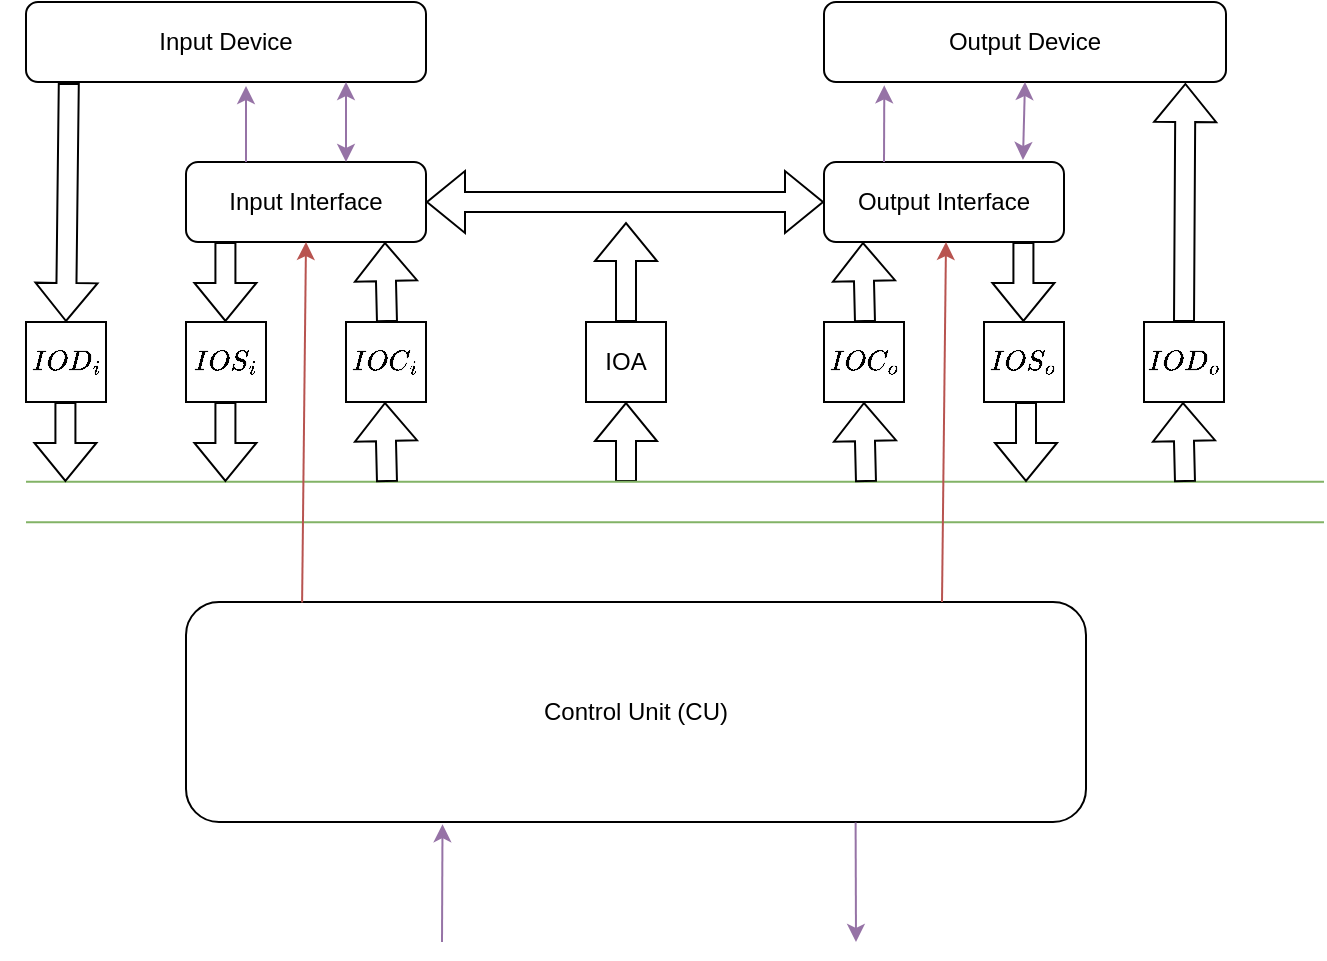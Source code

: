 <mxfile version="24.8.3">
  <diagram name="Page-1" id="qgboC0yW0NJ7pntvo6_7">
    <mxGraphModel dx="988" dy="521" grid="1" gridSize="10" guides="1" tooltips="1" connect="1" arrows="1" fold="1" page="1" pageScale="1" pageWidth="1169" pageHeight="827" math="1" shadow="0">
      <root>
        <mxCell id="0" />
        <mxCell id="1" parent="0" />
        <mxCell id="w4ypoUHhYFHXSaaBUVkP-3" value="IOA" style="rounded=0;whiteSpace=wrap;html=1;" parent="1" vertex="1">
          <mxGeometry x="800" y="320" width="40" height="40" as="geometry" />
        </mxCell>
        <mxCell id="w4ypoUHhYFHXSaaBUVkP-5" value="" style="shape=flexArrow;endArrow=classic;html=1;rounded=0;entryX=0.5;entryY=1;entryDx=0;entryDy=0;" parent="1" target="w4ypoUHhYFHXSaaBUVkP-3" edge="1">
          <mxGeometry width="50" height="50" relative="1" as="geometry">
            <mxPoint x="820" y="400" as="sourcePoint" />
            <mxPoint x="610" y="450" as="targetPoint" />
          </mxGeometry>
        </mxCell>
        <mxCell id="w4ypoUHhYFHXSaaBUVkP-6" value="" style="shape=flexArrow;endArrow=classic;html=1;rounded=0;exitX=0.5;exitY=0;exitDx=0;exitDy=0;" parent="1" source="w4ypoUHhYFHXSaaBUVkP-3" edge="1">
          <mxGeometry width="50" height="50" relative="1" as="geometry">
            <mxPoint x="560" y="500" as="sourcePoint" />
            <mxPoint x="820" y="270" as="targetPoint" />
          </mxGeometry>
        </mxCell>
        <mxCell id="w4ypoUHhYFHXSaaBUVkP-34" value="" style="shape=link;html=1;rounded=0;width=20.286;fillColor=#d5e8d4;strokeColor=#82b366;shadow=0;flowAnimation=0;targetPerimeterSpacing=6;sourcePerimeterSpacing=6;endSize=10;startSize=10;" parent="1" edge="1">
          <mxGeometry width="100" relative="1" as="geometry">
            <mxPoint x="520" y="410" as="sourcePoint" />
            <mxPoint x="1169" y="410" as="targetPoint" />
          </mxGeometry>
        </mxCell>
        <mxCell id="w4ypoUHhYFHXSaaBUVkP-38" value="Control Unit (CU)" style="rounded=1;whiteSpace=wrap;html=1;" parent="1" vertex="1">
          <mxGeometry x="600" y="460" width="450" height="110" as="geometry" />
        </mxCell>
        <mxCell id="w4ypoUHhYFHXSaaBUVkP-58" value="" style="endArrow=classic;html=1;rounded=0;entryX=0.285;entryY=1.01;entryDx=0;entryDy=0;entryPerimeter=0;fillColor=#e1d5e7;strokeColor=#9673a6;" parent="1" target="w4ypoUHhYFHXSaaBUVkP-38" edge="1">
          <mxGeometry width="50" height="50" relative="1" as="geometry">
            <mxPoint x="728" y="630" as="sourcePoint" />
            <mxPoint x="801" y="210" as="targetPoint" />
          </mxGeometry>
        </mxCell>
        <mxCell id="w4ypoUHhYFHXSaaBUVkP-59" value="" style="endArrow=classic;html=1;rounded=0;fillColor=#e1d5e7;strokeColor=#9673a6;exitX=0.744;exitY=1.002;exitDx=0;exitDy=0;exitPerimeter=0;" parent="1" source="w4ypoUHhYFHXSaaBUVkP-38" edge="1">
          <mxGeometry width="50" height="50" relative="1" as="geometry">
            <mxPoint x="771" y="390" as="sourcePoint" />
            <mxPoint x="935" y="630" as="targetPoint" />
          </mxGeometry>
        </mxCell>
        <mxCell id="52XWabdc6ym4Zlq44dFy-5" value="$$IOS_{i}$$" style="rounded=0;whiteSpace=wrap;html=1;" vertex="1" parent="1">
          <mxGeometry x="600" y="320" width="40" height="40" as="geometry" />
        </mxCell>
        <mxCell id="52XWabdc6ym4Zlq44dFy-6" value="$$IOD_{i}$$" style="rounded=0;whiteSpace=wrap;html=1;" vertex="1" parent="1">
          <mxGeometry x="520" y="320" width="40" height="40" as="geometry" />
        </mxCell>
        <mxCell id="52XWabdc6ym4Zlq44dFy-7" value="$$IOC_{i}$$" style="rounded=0;whiteSpace=wrap;html=1;" vertex="1" parent="1">
          <mxGeometry x="680" y="320" width="40" height="40" as="geometry" />
        </mxCell>
        <mxCell id="52XWabdc6ym4Zlq44dFy-8" value="$$IOS_{o}$$" style="rounded=0;whiteSpace=wrap;html=1;" vertex="1" parent="1">
          <mxGeometry x="999" y="320" width="40" height="40" as="geometry" />
        </mxCell>
        <mxCell id="52XWabdc6ym4Zlq44dFy-9" value="$$IOD_{o}$$" style="rounded=0;whiteSpace=wrap;html=1;" vertex="1" parent="1">
          <mxGeometry x="1079" y="320" width="40" height="40" as="geometry" />
        </mxCell>
        <mxCell id="52XWabdc6ym4Zlq44dFy-10" value="$$IOC_{o}$$" style="rounded=0;whiteSpace=wrap;html=1;" vertex="1" parent="1">
          <mxGeometry x="919" y="320" width="40" height="40" as="geometry" />
        </mxCell>
        <mxCell id="52XWabdc6ym4Zlq44dFy-11" value="Output Interface" style="rounded=1;whiteSpace=wrap;html=1;" vertex="1" parent="1">
          <mxGeometry x="919" y="240" width="120" height="40" as="geometry" />
        </mxCell>
        <mxCell id="52XWabdc6ym4Zlq44dFy-12" value="Input Interface" style="rounded=1;whiteSpace=wrap;html=1;" vertex="1" parent="1">
          <mxGeometry x="600" y="240" width="120" height="40" as="geometry" />
        </mxCell>
        <mxCell id="52XWabdc6ym4Zlq44dFy-13" value="Output Device" style="rounded=1;whiteSpace=wrap;html=1;" vertex="1" parent="1">
          <mxGeometry x="919" y="160" width="201" height="40" as="geometry" />
        </mxCell>
        <mxCell id="52XWabdc6ym4Zlq44dFy-14" value="Input Device" style="rounded=1;whiteSpace=wrap;html=1;" vertex="1" parent="1">
          <mxGeometry x="520" y="160" width="200" height="40" as="geometry" />
        </mxCell>
        <mxCell id="52XWabdc6ym4Zlq44dFy-15" value="" style="shape=flexArrow;endArrow=classic;startArrow=classic;html=1;rounded=0;exitX=1;exitY=0.5;exitDx=0;exitDy=0;entryX=0;entryY=0.5;entryDx=0;entryDy=0;" edge="1" parent="1" source="52XWabdc6ym4Zlq44dFy-12" target="52XWabdc6ym4Zlq44dFy-11">
          <mxGeometry width="100" height="100" relative="1" as="geometry">
            <mxPoint x="990" y="410" as="sourcePoint" />
            <mxPoint x="1090" y="310" as="targetPoint" />
          </mxGeometry>
        </mxCell>
        <mxCell id="52XWabdc6ym4Zlq44dFy-16" value="" style="shape=flexArrow;endArrow=classic;html=1;rounded=0;exitX=0.5;exitY=0;exitDx=0;exitDy=0;entryX=0.899;entryY=1.012;entryDx=0;entryDy=0;entryPerimeter=0;" edge="1" parent="1" source="52XWabdc6ym4Zlq44dFy-9" target="52XWabdc6ym4Zlq44dFy-13">
          <mxGeometry width="50" height="50" relative="1" as="geometry">
            <mxPoint x="1020" y="380" as="sourcePoint" />
            <mxPoint x="1070" y="330" as="targetPoint" />
          </mxGeometry>
        </mxCell>
        <mxCell id="52XWabdc6ym4Zlq44dFy-17" value="" style="shape=flexArrow;endArrow=classic;html=1;rounded=0;exitX=0.107;exitY=1.012;exitDx=0;exitDy=0;exitPerimeter=0;entryX=0.5;entryY=0;entryDx=0;entryDy=0;" edge="1" parent="1" source="52XWabdc6ym4Zlq44dFy-14" target="52XWabdc6ym4Zlq44dFy-6">
          <mxGeometry width="50" height="50" relative="1" as="geometry">
            <mxPoint x="1020" y="380" as="sourcePoint" />
            <mxPoint x="1070" y="330" as="targetPoint" />
          </mxGeometry>
        </mxCell>
        <mxCell id="52XWabdc6ym4Zlq44dFy-18" value="" style="shape=flexArrow;endArrow=classic;html=1;rounded=0;entryX=0.5;entryY=1;entryDx=0;entryDy=0;" edge="1" parent="1" target="52XWabdc6ym4Zlq44dFy-10">
          <mxGeometry width="50" height="50" relative="1" as="geometry">
            <mxPoint x="940" y="400" as="sourcePoint" />
            <mxPoint x="1050" y="340" as="targetPoint" />
          </mxGeometry>
        </mxCell>
        <mxCell id="52XWabdc6ym4Zlq44dFy-19" value="" style="shape=flexArrow;endArrow=classic;html=1;rounded=0;entryX=0.5;entryY=1;entryDx=0;entryDy=0;" edge="1" parent="1">
          <mxGeometry width="50" height="50" relative="1" as="geometry">
            <mxPoint x="700.5" y="400" as="sourcePoint" />
            <mxPoint x="699.5" y="360" as="targetPoint" />
          </mxGeometry>
        </mxCell>
        <mxCell id="52XWabdc6ym4Zlq44dFy-20" value="" style="shape=flexArrow;endArrow=classic;html=1;rounded=0;entryX=0.5;entryY=1;entryDx=0;entryDy=0;" edge="1" parent="1">
          <mxGeometry width="50" height="50" relative="1" as="geometry">
            <mxPoint x="1099.5" y="400" as="sourcePoint" />
            <mxPoint x="1098.5" y="360" as="targetPoint" />
          </mxGeometry>
        </mxCell>
        <mxCell id="52XWabdc6ym4Zlq44dFy-21" value="" style="shape=flexArrow;endArrow=classic;html=1;rounded=0;" edge="1" parent="1">
          <mxGeometry width="50" height="50" relative="1" as="geometry">
            <mxPoint x="1020" y="360" as="sourcePoint" />
            <mxPoint x="1020" y="400" as="targetPoint" />
          </mxGeometry>
        </mxCell>
        <mxCell id="52XWabdc6ym4Zlq44dFy-22" value="" style="shape=flexArrow;endArrow=classic;html=1;rounded=0;" edge="1" parent="1">
          <mxGeometry width="50" height="50" relative="1" as="geometry">
            <mxPoint x="619.71" y="360" as="sourcePoint" />
            <mxPoint x="619.71" y="400" as="targetPoint" />
          </mxGeometry>
        </mxCell>
        <mxCell id="52XWabdc6ym4Zlq44dFy-23" value="" style="shape=flexArrow;endArrow=classic;html=1;rounded=0;" edge="1" parent="1">
          <mxGeometry width="50" height="50" relative="1" as="geometry">
            <mxPoint x="539.71" y="360" as="sourcePoint" />
            <mxPoint x="539.71" y="400" as="targetPoint" />
          </mxGeometry>
        </mxCell>
        <mxCell id="52XWabdc6ym4Zlq44dFy-24" value="" style="shape=flexArrow;endArrow=classic;html=1;rounded=0;" edge="1" parent="1">
          <mxGeometry width="50" height="50" relative="1" as="geometry">
            <mxPoint x="1018.71" y="280" as="sourcePoint" />
            <mxPoint x="1018.71" y="320" as="targetPoint" />
          </mxGeometry>
        </mxCell>
        <mxCell id="52XWabdc6ym4Zlq44dFy-25" value="" style="shape=flexArrow;endArrow=classic;html=1;rounded=0;" edge="1" parent="1">
          <mxGeometry width="50" height="50" relative="1" as="geometry">
            <mxPoint x="619.71" y="280" as="sourcePoint" />
            <mxPoint x="619.71" y="320" as="targetPoint" />
          </mxGeometry>
        </mxCell>
        <mxCell id="52XWabdc6ym4Zlq44dFy-26" value="" style="shape=flexArrow;endArrow=classic;html=1;rounded=0;entryX=0.5;entryY=1;entryDx=0;entryDy=0;" edge="1" parent="1">
          <mxGeometry width="50" height="50" relative="1" as="geometry">
            <mxPoint x="700.5" y="320" as="sourcePoint" />
            <mxPoint x="699.5" y="280" as="targetPoint" />
          </mxGeometry>
        </mxCell>
        <mxCell id="52XWabdc6ym4Zlq44dFy-27" value="" style="shape=flexArrow;endArrow=classic;html=1;rounded=0;entryX=0.5;entryY=1;entryDx=0;entryDy=0;" edge="1" parent="1">
          <mxGeometry width="50" height="50" relative="1" as="geometry">
            <mxPoint x="939.5" y="320" as="sourcePoint" />
            <mxPoint x="938.5" y="280" as="targetPoint" />
          </mxGeometry>
        </mxCell>
        <mxCell id="52XWabdc6ym4Zlq44dFy-28" value="" style="endArrow=classic;html=1;rounded=0;exitX=0.25;exitY=0;exitDx=0;exitDy=0;entryX=0.15;entryY=1.042;entryDx=0;entryDy=0;entryPerimeter=0;fillColor=#e1d5e7;strokeColor=#9673a6;" edge="1" parent="1" source="52XWabdc6ym4Zlq44dFy-11" target="52XWabdc6ym4Zlq44dFy-13">
          <mxGeometry width="50" height="50" relative="1" as="geometry">
            <mxPoint x="1000" y="390" as="sourcePoint" />
            <mxPoint x="1050" y="340" as="targetPoint" />
          </mxGeometry>
        </mxCell>
        <mxCell id="52XWabdc6ym4Zlq44dFy-30" value="" style="endArrow=classic;startArrow=classic;html=1;rounded=0;entryX=0.5;entryY=1;entryDx=0;entryDy=0;exitX=0.829;exitY=-0.025;exitDx=0;exitDy=0;exitPerimeter=0;fillColor=#e1d5e7;strokeColor=#9673a6;" edge="1" parent="1" source="52XWabdc6ym4Zlq44dFy-11" target="52XWabdc6ym4Zlq44dFy-13">
          <mxGeometry width="50" height="50" relative="1" as="geometry">
            <mxPoint x="1000" y="390" as="sourcePoint" />
            <mxPoint x="1050" y="340" as="targetPoint" />
          </mxGeometry>
        </mxCell>
        <mxCell id="52XWabdc6ym4Zlq44dFy-31" value="" style="endArrow=classic;startArrow=classic;html=1;rounded=0;exitX=0.829;exitY=-0.025;exitDx=0;exitDy=0;exitPerimeter=0;fillColor=#e1d5e7;strokeColor=#9673a6;" edge="1" parent="1">
          <mxGeometry width="50" height="50" relative="1" as="geometry">
            <mxPoint x="680" y="240" as="sourcePoint" />
            <mxPoint x="680" y="200" as="targetPoint" />
          </mxGeometry>
        </mxCell>
        <mxCell id="52XWabdc6ym4Zlq44dFy-32" value="" style="endArrow=classic;html=1;rounded=0;exitX=0.25;exitY=0;exitDx=0;exitDy=0;entryX=0.15;entryY=1.042;entryDx=0;entryDy=0;entryPerimeter=0;fillColor=#e1d5e7;strokeColor=#9673a6;" edge="1" parent="1">
          <mxGeometry width="50" height="50" relative="1" as="geometry">
            <mxPoint x="630" y="240" as="sourcePoint" />
            <mxPoint x="630" y="202" as="targetPoint" />
          </mxGeometry>
        </mxCell>
        <mxCell id="52XWabdc6ym4Zlq44dFy-33" value="" style="endArrow=classic;html=1;rounded=0;exitX=0.129;exitY=0.002;exitDx=0;exitDy=0;exitPerimeter=0;entryX=0.5;entryY=1;entryDx=0;entryDy=0;fillColor=#f8cecc;strokeColor=#b85450;" edge="1" parent="1" source="w4ypoUHhYFHXSaaBUVkP-38" target="52XWabdc6ym4Zlq44dFy-12">
          <mxGeometry width="50" height="50" relative="1" as="geometry">
            <mxPoint x="680" y="430" as="sourcePoint" />
            <mxPoint x="730" y="380" as="targetPoint" />
          </mxGeometry>
        </mxCell>
        <mxCell id="52XWabdc6ym4Zlq44dFy-34" value="" style="endArrow=classic;html=1;rounded=0;exitX=0.129;exitY=0.002;exitDx=0;exitDy=0;exitPerimeter=0;entryX=0.5;entryY=1;entryDx=0;entryDy=0;fillColor=#f8cecc;strokeColor=#b85450;" edge="1" parent="1">
          <mxGeometry width="50" height="50" relative="1" as="geometry">
            <mxPoint x="978" y="460" as="sourcePoint" />
            <mxPoint x="980" y="280" as="targetPoint" />
          </mxGeometry>
        </mxCell>
      </root>
    </mxGraphModel>
  </diagram>
</mxfile>
